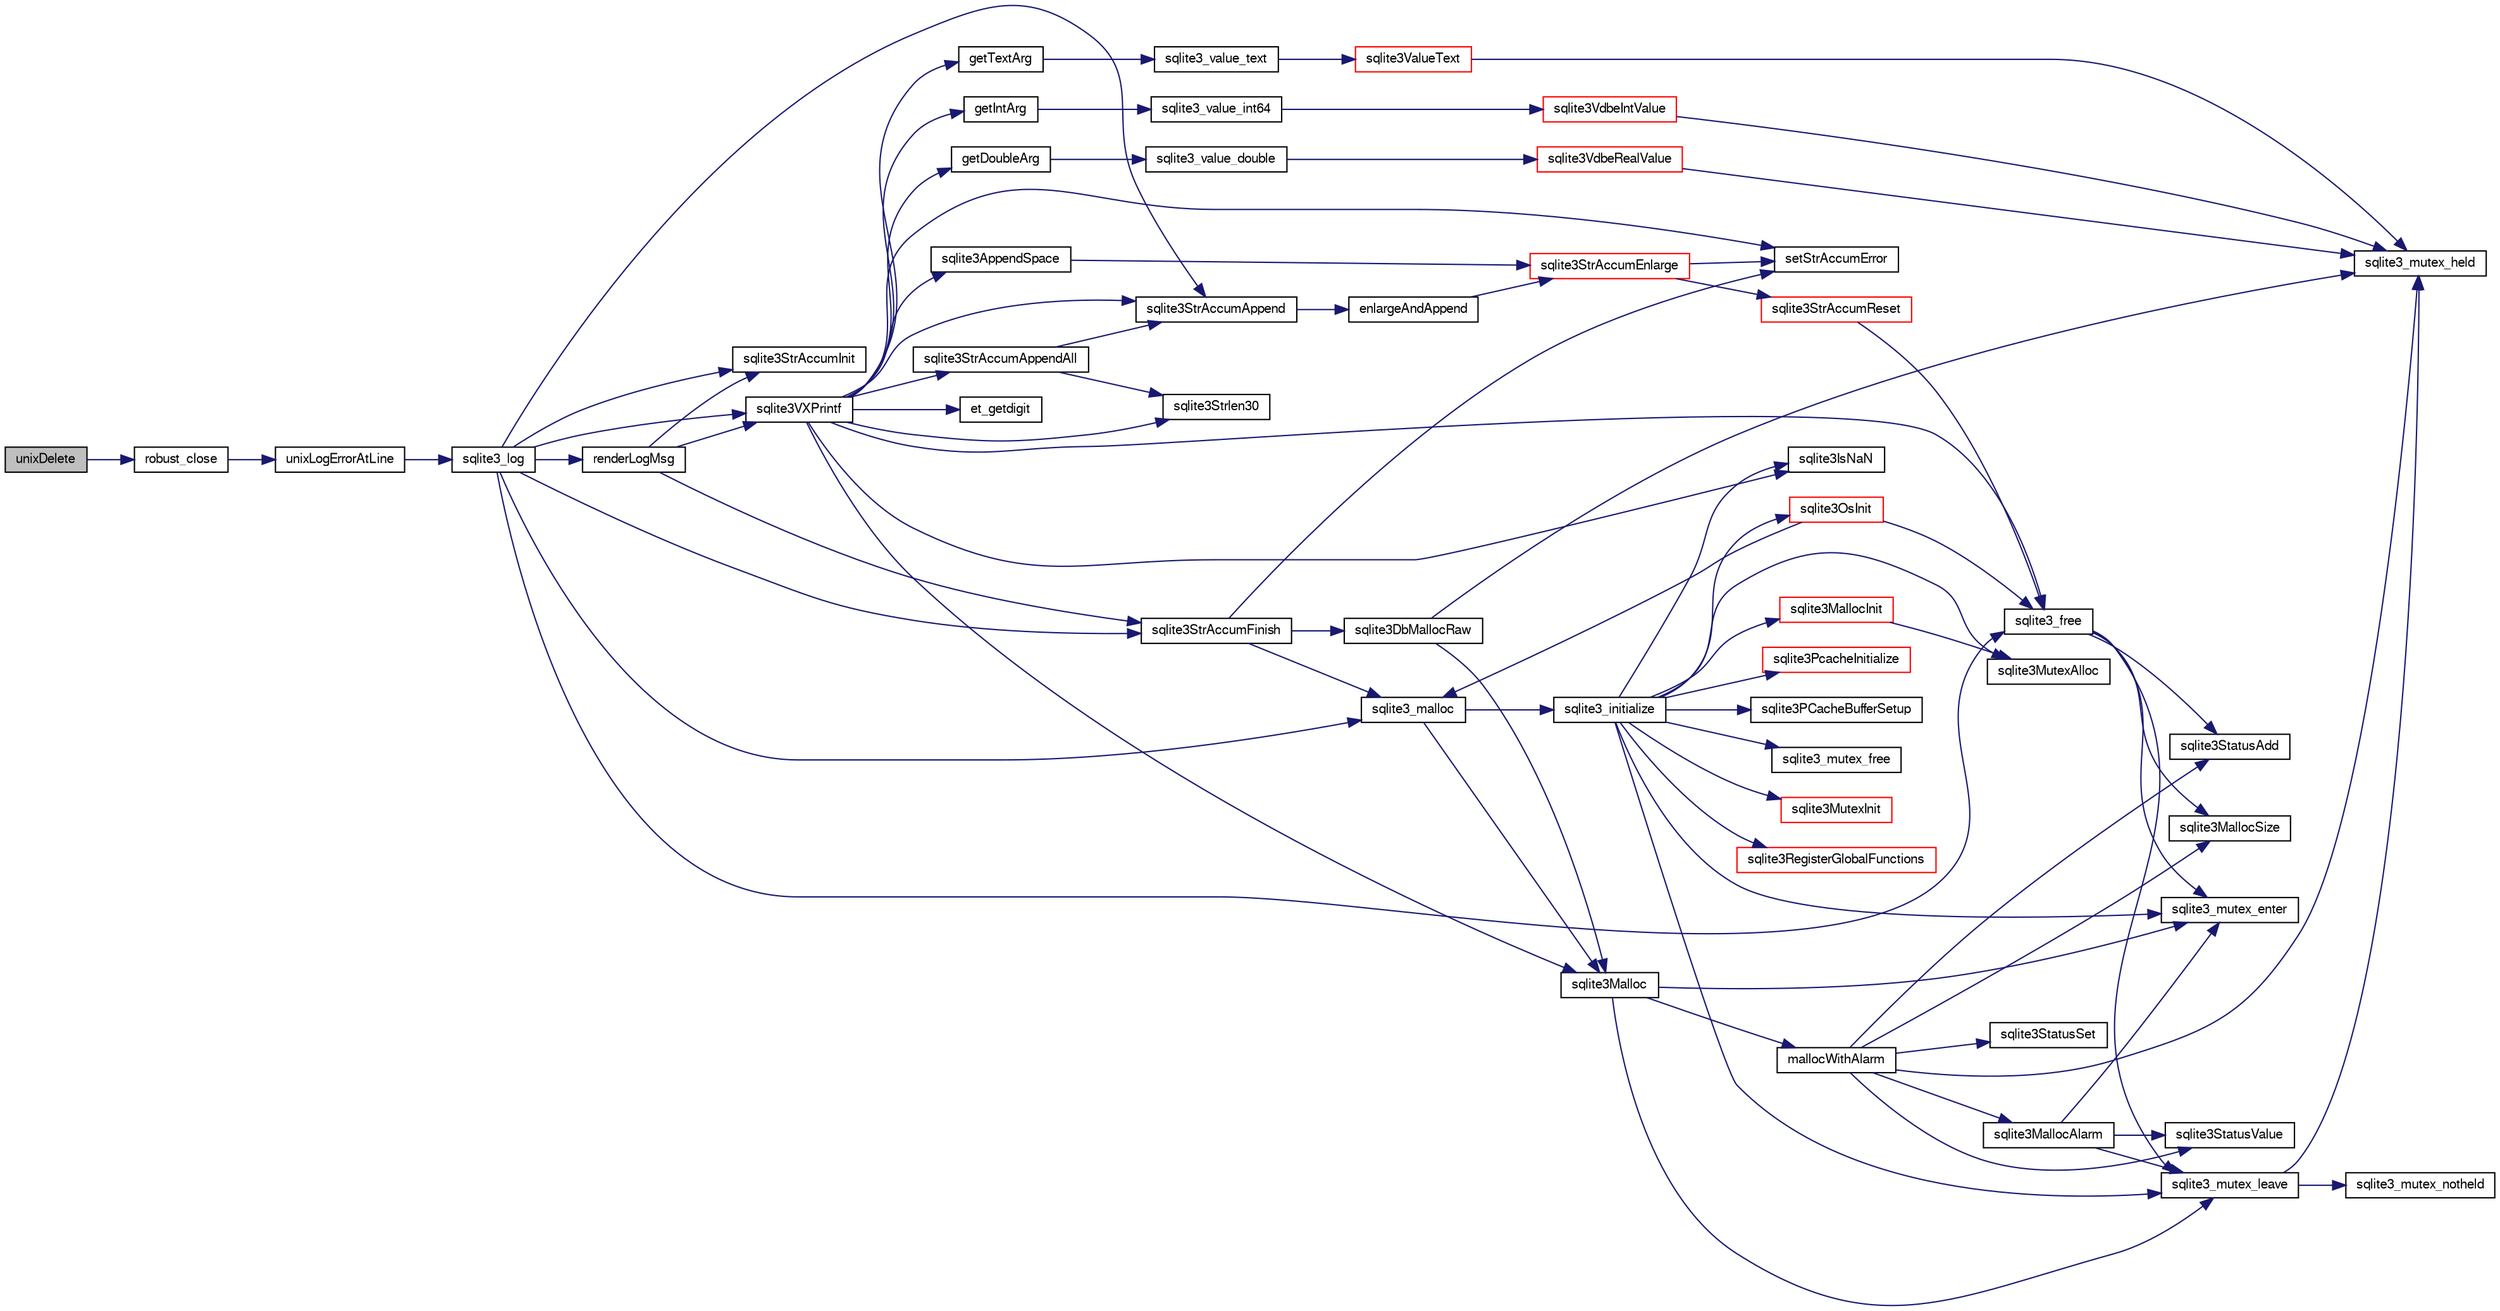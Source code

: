 digraph "unixDelete"
{
  edge [fontname="FreeSans",fontsize="10",labelfontname="FreeSans",labelfontsize="10"];
  node [fontname="FreeSans",fontsize="10",shape=record];
  rankdir="LR";
  Node845686 [label="unixDelete",height=0.2,width=0.4,color="black", fillcolor="grey75", style="filled", fontcolor="black"];
  Node845686 -> Node845687 [color="midnightblue",fontsize="10",style="solid",fontname="FreeSans"];
  Node845687 [label="robust_close",height=0.2,width=0.4,color="black", fillcolor="white", style="filled",URL="$sqlite3_8c.html#abc25d22670649c241bee8c46921988ab"];
  Node845687 -> Node845688 [color="midnightblue",fontsize="10",style="solid",fontname="FreeSans"];
  Node845688 [label="unixLogErrorAtLine",height=0.2,width=0.4,color="black", fillcolor="white", style="filled",URL="$sqlite3_8c.html#a23b4a35445d08fc62ef2d5c3d56c1640"];
  Node845688 -> Node845689 [color="midnightblue",fontsize="10",style="solid",fontname="FreeSans"];
  Node845689 [label="sqlite3_log",height=0.2,width=0.4,color="black", fillcolor="white", style="filled",URL="$sqlite3_8c.html#a298c9699bf9c143662c6b1fec4b2dc3b"];
  Node845689 -> Node845690 [color="midnightblue",fontsize="10",style="solid",fontname="FreeSans"];
  Node845690 [label="renderLogMsg",height=0.2,width=0.4,color="black", fillcolor="white", style="filled",URL="$sqlite3_8c.html#a7a02b43ce0a27bb52085c7f446d115af"];
  Node845690 -> Node845691 [color="midnightblue",fontsize="10",style="solid",fontname="FreeSans"];
  Node845691 [label="sqlite3StrAccumInit",height=0.2,width=0.4,color="black", fillcolor="white", style="filled",URL="$sqlite3_8c.html#aabf95e113b9d54d519cd15a56215f560"];
  Node845690 -> Node845692 [color="midnightblue",fontsize="10",style="solid",fontname="FreeSans"];
  Node845692 [label="sqlite3VXPrintf",height=0.2,width=0.4,color="black", fillcolor="white", style="filled",URL="$sqlite3_8c.html#a63c25806c9bd4a2b76f9a0eb232c6bde"];
  Node845692 -> Node845693 [color="midnightblue",fontsize="10",style="solid",fontname="FreeSans"];
  Node845693 [label="sqlite3StrAccumAppend",height=0.2,width=0.4,color="black", fillcolor="white", style="filled",URL="$sqlite3_8c.html#a56664fa33def33c5a5245b623441d5e0"];
  Node845693 -> Node845694 [color="midnightblue",fontsize="10",style="solid",fontname="FreeSans"];
  Node845694 [label="enlargeAndAppend",height=0.2,width=0.4,color="black", fillcolor="white", style="filled",URL="$sqlite3_8c.html#a25b21e61dc0883d849890eaa8a18088a"];
  Node845694 -> Node845695 [color="midnightblue",fontsize="10",style="solid",fontname="FreeSans"];
  Node845695 [label="sqlite3StrAccumEnlarge",height=0.2,width=0.4,color="red", fillcolor="white", style="filled",URL="$sqlite3_8c.html#a38976500a97c69d65086eeccca82dd96"];
  Node845695 -> Node845696 [color="midnightblue",fontsize="10",style="solid",fontname="FreeSans"];
  Node845696 [label="setStrAccumError",height=0.2,width=0.4,color="black", fillcolor="white", style="filled",URL="$sqlite3_8c.html#a3dc479a1fc8ba1ab8edfe51f8a0b102c"];
  Node845695 -> Node845697 [color="midnightblue",fontsize="10",style="solid",fontname="FreeSans"];
  Node845697 [label="sqlite3StrAccumReset",height=0.2,width=0.4,color="red", fillcolor="white", style="filled",URL="$sqlite3_8c.html#ad7e70f4ec9d2fa3a63a371e2c7c555d8"];
  Node845697 -> Node845704 [color="midnightblue",fontsize="10",style="solid",fontname="FreeSans"];
  Node845704 [label="sqlite3_free",height=0.2,width=0.4,color="black", fillcolor="white", style="filled",URL="$sqlite3_8c.html#a6552349e36a8a691af5487999ab09519"];
  Node845704 -> Node845705 [color="midnightblue",fontsize="10",style="solid",fontname="FreeSans"];
  Node845705 [label="sqlite3_mutex_enter",height=0.2,width=0.4,color="black", fillcolor="white", style="filled",URL="$sqlite3_8c.html#a1c12cde690bd89f104de5cbad12a6bf5"];
  Node845704 -> Node845706 [color="midnightblue",fontsize="10",style="solid",fontname="FreeSans"];
  Node845706 [label="sqlite3StatusAdd",height=0.2,width=0.4,color="black", fillcolor="white", style="filled",URL="$sqlite3_8c.html#afa029f93586aeab4cc85360905dae9cd"];
  Node845704 -> Node845702 [color="midnightblue",fontsize="10",style="solid",fontname="FreeSans"];
  Node845702 [label="sqlite3MallocSize",height=0.2,width=0.4,color="black", fillcolor="white", style="filled",URL="$sqlite3_8c.html#acf5d2a5f35270bafb050bd2def576955"];
  Node845704 -> Node845707 [color="midnightblue",fontsize="10",style="solid",fontname="FreeSans"];
  Node845707 [label="sqlite3_mutex_leave",height=0.2,width=0.4,color="black", fillcolor="white", style="filled",URL="$sqlite3_8c.html#a5838d235601dbd3c1fa993555c6bcc93"];
  Node845707 -> Node845699 [color="midnightblue",fontsize="10",style="solid",fontname="FreeSans"];
  Node845699 [label="sqlite3_mutex_held",height=0.2,width=0.4,color="black", fillcolor="white", style="filled",URL="$sqlite3_8c.html#acf77da68932b6bc163c5e68547ecc3e7"];
  Node845707 -> Node845708 [color="midnightblue",fontsize="10",style="solid",fontname="FreeSans"];
  Node845708 [label="sqlite3_mutex_notheld",height=0.2,width=0.4,color="black", fillcolor="white", style="filled",URL="$sqlite3_8c.html#a83967c837c1c000d3b5adcfaa688f5dc"];
  Node845692 -> Node845965 [color="midnightblue",fontsize="10",style="solid",fontname="FreeSans"];
  Node845965 [label="getIntArg",height=0.2,width=0.4,color="black", fillcolor="white", style="filled",URL="$sqlite3_8c.html#abff258963dbd9205fb299851a64c67be"];
  Node845965 -> Node845849 [color="midnightblue",fontsize="10",style="solid",fontname="FreeSans"];
  Node845849 [label="sqlite3_value_int64",height=0.2,width=0.4,color="black", fillcolor="white", style="filled",URL="$sqlite3_8c.html#ab38d8627f4750672e72712df0b709e0d"];
  Node845849 -> Node845837 [color="midnightblue",fontsize="10",style="solid",fontname="FreeSans"];
  Node845837 [label="sqlite3VdbeIntValue",height=0.2,width=0.4,color="red", fillcolor="white", style="filled",URL="$sqlite3_8c.html#a3dc28e3bfdbecf81633c3697a3aacd45"];
  Node845837 -> Node845699 [color="midnightblue",fontsize="10",style="solid",fontname="FreeSans"];
  Node845692 -> Node845711 [color="midnightblue",fontsize="10",style="solid",fontname="FreeSans"];
  Node845711 [label="sqlite3Malloc",height=0.2,width=0.4,color="black", fillcolor="white", style="filled",URL="$sqlite3_8c.html#a361a2eaa846b1885f123abe46f5d8b2b"];
  Node845711 -> Node845705 [color="midnightblue",fontsize="10",style="solid",fontname="FreeSans"];
  Node845711 -> Node845712 [color="midnightblue",fontsize="10",style="solid",fontname="FreeSans"];
  Node845712 [label="mallocWithAlarm",height=0.2,width=0.4,color="black", fillcolor="white", style="filled",URL="$sqlite3_8c.html#ab070d5cf8e48ec8a6a43cf025d48598b"];
  Node845712 -> Node845699 [color="midnightblue",fontsize="10",style="solid",fontname="FreeSans"];
  Node845712 -> Node845713 [color="midnightblue",fontsize="10",style="solid",fontname="FreeSans"];
  Node845713 [label="sqlite3StatusSet",height=0.2,width=0.4,color="black", fillcolor="white", style="filled",URL="$sqlite3_8c.html#afec7586c01fcb5ea17dc9d7725a589d9"];
  Node845712 -> Node845714 [color="midnightblue",fontsize="10",style="solid",fontname="FreeSans"];
  Node845714 [label="sqlite3StatusValue",height=0.2,width=0.4,color="black", fillcolor="white", style="filled",URL="$sqlite3_8c.html#a30b8ac296c6e200c1fa57708d52c6ef6"];
  Node845712 -> Node845715 [color="midnightblue",fontsize="10",style="solid",fontname="FreeSans"];
  Node845715 [label="sqlite3MallocAlarm",height=0.2,width=0.4,color="black", fillcolor="white", style="filled",URL="$sqlite3_8c.html#ada66988e8471d1198f3219c062377508"];
  Node845715 -> Node845714 [color="midnightblue",fontsize="10",style="solid",fontname="FreeSans"];
  Node845715 -> Node845707 [color="midnightblue",fontsize="10",style="solid",fontname="FreeSans"];
  Node845715 -> Node845705 [color="midnightblue",fontsize="10",style="solid",fontname="FreeSans"];
  Node845712 -> Node845702 [color="midnightblue",fontsize="10",style="solid",fontname="FreeSans"];
  Node845712 -> Node845706 [color="midnightblue",fontsize="10",style="solid",fontname="FreeSans"];
  Node845711 -> Node845707 [color="midnightblue",fontsize="10",style="solid",fontname="FreeSans"];
  Node845692 -> Node845696 [color="midnightblue",fontsize="10",style="solid",fontname="FreeSans"];
  Node845692 -> Node845966 [color="midnightblue",fontsize="10",style="solid",fontname="FreeSans"];
  Node845966 [label="getDoubleArg",height=0.2,width=0.4,color="black", fillcolor="white", style="filled",URL="$sqlite3_8c.html#a1cf25120072c85bd261983b24c12c3d9"];
  Node845966 -> Node845853 [color="midnightblue",fontsize="10",style="solid",fontname="FreeSans"];
  Node845853 [label="sqlite3_value_double",height=0.2,width=0.4,color="black", fillcolor="white", style="filled",URL="$sqlite3_8c.html#a3e50c1a2dd484a8b6911c9d163816b88"];
  Node845853 -> Node845854 [color="midnightblue",fontsize="10",style="solid",fontname="FreeSans"];
  Node845854 [label="sqlite3VdbeRealValue",height=0.2,width=0.4,color="red", fillcolor="white", style="filled",URL="$sqlite3_8c.html#a5bf943a4f9a5516911b3bc610e3d64e0"];
  Node845854 -> Node845699 [color="midnightblue",fontsize="10",style="solid",fontname="FreeSans"];
  Node845692 -> Node845858 [color="midnightblue",fontsize="10",style="solid",fontname="FreeSans"];
  Node845858 [label="sqlite3IsNaN",height=0.2,width=0.4,color="black", fillcolor="white", style="filled",URL="$sqlite3_8c.html#aed4d78203877c3486765ccbc7feebb50"];
  Node845692 -> Node845774 [color="midnightblue",fontsize="10",style="solid",fontname="FreeSans"];
  Node845774 [label="sqlite3Strlen30",height=0.2,width=0.4,color="black", fillcolor="white", style="filled",URL="$sqlite3_8c.html#a3dcd80ba41f1a308193dee74857b62a7"];
  Node845692 -> Node845967 [color="midnightblue",fontsize="10",style="solid",fontname="FreeSans"];
  Node845967 [label="et_getdigit",height=0.2,width=0.4,color="black", fillcolor="white", style="filled",URL="$sqlite3_8c.html#a40c5a308749ad07cc2397a53e081bff0"];
  Node845692 -> Node845968 [color="midnightblue",fontsize="10",style="solid",fontname="FreeSans"];
  Node845968 [label="getTextArg",height=0.2,width=0.4,color="black", fillcolor="white", style="filled",URL="$sqlite3_8c.html#afbb41850423ef20071cefaab0431e04d"];
  Node845968 -> Node845780 [color="midnightblue",fontsize="10",style="solid",fontname="FreeSans"];
  Node845780 [label="sqlite3_value_text",height=0.2,width=0.4,color="black", fillcolor="white", style="filled",URL="$sqlite3_8c.html#aef2ace3239e6dd59c74110faa70f8171"];
  Node845780 -> Node845781 [color="midnightblue",fontsize="10",style="solid",fontname="FreeSans"];
  Node845781 [label="sqlite3ValueText",height=0.2,width=0.4,color="red", fillcolor="white", style="filled",URL="$sqlite3_8c.html#ad567a94e52d1adf81f4857fdba00a59b"];
  Node845781 -> Node845699 [color="midnightblue",fontsize="10",style="solid",fontname="FreeSans"];
  Node845692 -> Node845969 [color="midnightblue",fontsize="10",style="solid",fontname="FreeSans"];
  Node845969 [label="sqlite3StrAccumAppendAll",height=0.2,width=0.4,color="black", fillcolor="white", style="filled",URL="$sqlite3_8c.html#acaf8f3e4f99a3c3a4a77e9c987547289"];
  Node845969 -> Node845693 [color="midnightblue",fontsize="10",style="solid",fontname="FreeSans"];
  Node845969 -> Node845774 [color="midnightblue",fontsize="10",style="solid",fontname="FreeSans"];
  Node845692 -> Node845970 [color="midnightblue",fontsize="10",style="solid",fontname="FreeSans"];
  Node845970 [label="sqlite3AppendSpace",height=0.2,width=0.4,color="black", fillcolor="white", style="filled",URL="$sqlite3_8c.html#aefd38a5afc0020d4a93855c3ee7c63a8"];
  Node845970 -> Node845695 [color="midnightblue",fontsize="10",style="solid",fontname="FreeSans"];
  Node845692 -> Node845704 [color="midnightblue",fontsize="10",style="solid",fontname="FreeSans"];
  Node845690 -> Node845801 [color="midnightblue",fontsize="10",style="solid",fontname="FreeSans"];
  Node845801 [label="sqlite3StrAccumFinish",height=0.2,width=0.4,color="black", fillcolor="white", style="filled",URL="$sqlite3_8c.html#adb7f26b10ac1b847db6f000ef4c2e2ba"];
  Node845801 -> Node845710 [color="midnightblue",fontsize="10",style="solid",fontname="FreeSans"];
  Node845710 [label="sqlite3DbMallocRaw",height=0.2,width=0.4,color="black", fillcolor="white", style="filled",URL="$sqlite3_8c.html#abbe8be0cf7175e11ddc3e2218fad924e"];
  Node845710 -> Node845699 [color="midnightblue",fontsize="10",style="solid",fontname="FreeSans"];
  Node845710 -> Node845711 [color="midnightblue",fontsize="10",style="solid",fontname="FreeSans"];
  Node845801 -> Node845776 [color="midnightblue",fontsize="10",style="solid",fontname="FreeSans"];
  Node845776 [label="sqlite3_malloc",height=0.2,width=0.4,color="black", fillcolor="white", style="filled",URL="$sqlite3_8c.html#ac79dba55fc32b6a840cf5a9769bce7cd"];
  Node845776 -> Node845717 [color="midnightblue",fontsize="10",style="solid",fontname="FreeSans"];
  Node845717 [label="sqlite3_initialize",height=0.2,width=0.4,color="black", fillcolor="white", style="filled",URL="$sqlite3_8c.html#ab0c0ee2d5d4cf8b28e9572296a8861df"];
  Node845717 -> Node845718 [color="midnightblue",fontsize="10",style="solid",fontname="FreeSans"];
  Node845718 [label="sqlite3MutexInit",height=0.2,width=0.4,color="red", fillcolor="white", style="filled",URL="$sqlite3_8c.html#a7906afcdd1cdb3d0007eb932398a1158"];
  Node845717 -> Node845736 [color="midnightblue",fontsize="10",style="solid",fontname="FreeSans"];
  Node845736 [label="sqlite3MutexAlloc",height=0.2,width=0.4,color="black", fillcolor="white", style="filled",URL="$sqlite3_8c.html#a0e3f432ee581f6876b590e7ad7e84e19"];
  Node845717 -> Node845705 [color="midnightblue",fontsize="10",style="solid",fontname="FreeSans"];
  Node845717 -> Node845737 [color="midnightblue",fontsize="10",style="solid",fontname="FreeSans"];
  Node845737 [label="sqlite3MallocInit",height=0.2,width=0.4,color="red", fillcolor="white", style="filled",URL="$sqlite3_8c.html#a9e06f9e7cad0d83ce80ab493c9533552"];
  Node845737 -> Node845736 [color="midnightblue",fontsize="10",style="solid",fontname="FreeSans"];
  Node845717 -> Node845707 [color="midnightblue",fontsize="10",style="solid",fontname="FreeSans"];
  Node845717 -> Node845777 [color="midnightblue",fontsize="10",style="solid",fontname="FreeSans"];
  Node845777 [label="sqlite3RegisterGlobalFunctions",height=0.2,width=0.4,color="red", fillcolor="white", style="filled",URL="$sqlite3_8c.html#a9f75bd111010f29e1b8d74344473c4ec"];
  Node845717 -> Node845958 [color="midnightblue",fontsize="10",style="solid",fontname="FreeSans"];
  Node845958 [label="sqlite3PcacheInitialize",height=0.2,width=0.4,color="red", fillcolor="white", style="filled",URL="$sqlite3_8c.html#a2902c61ddc88bea002c4d69fe4052b1f"];
  Node845717 -> Node845959 [color="midnightblue",fontsize="10",style="solid",fontname="FreeSans"];
  Node845959 [label="sqlite3OsInit",height=0.2,width=0.4,color="red", fillcolor="white", style="filled",URL="$sqlite3_8c.html#afeaa886fe1ca086a30fd278b1d069762"];
  Node845959 -> Node845776 [color="midnightblue",fontsize="10",style="solid",fontname="FreeSans"];
  Node845959 -> Node845704 [color="midnightblue",fontsize="10",style="solid",fontname="FreeSans"];
  Node845717 -> Node845963 [color="midnightblue",fontsize="10",style="solid",fontname="FreeSans"];
  Node845963 [label="sqlite3PCacheBufferSetup",height=0.2,width=0.4,color="black", fillcolor="white", style="filled",URL="$sqlite3_8c.html#ad18a1eebefdfbc4254f473f7b0101937"];
  Node845717 -> Node845964 [color="midnightblue",fontsize="10",style="solid",fontname="FreeSans"];
  Node845964 [label="sqlite3_mutex_free",height=0.2,width=0.4,color="black", fillcolor="white", style="filled",URL="$sqlite3_8c.html#a2db2e72e08f6873afa9c61b0ec726fec"];
  Node845717 -> Node845858 [color="midnightblue",fontsize="10",style="solid",fontname="FreeSans"];
  Node845776 -> Node845711 [color="midnightblue",fontsize="10",style="solid",fontname="FreeSans"];
  Node845801 -> Node845696 [color="midnightblue",fontsize="10",style="solid",fontname="FreeSans"];
  Node845689 -> Node845691 [color="midnightblue",fontsize="10",style="solid",fontname="FreeSans"];
  Node845689 -> Node845692 [color="midnightblue",fontsize="10",style="solid",fontname="FreeSans"];
  Node845689 -> Node845801 [color="midnightblue",fontsize="10",style="solid",fontname="FreeSans"];
  Node845689 -> Node845776 [color="midnightblue",fontsize="10",style="solid",fontname="FreeSans"];
  Node845689 -> Node845704 [color="midnightblue",fontsize="10",style="solid",fontname="FreeSans"];
  Node845689 -> Node845693 [color="midnightblue",fontsize="10",style="solid",fontname="FreeSans"];
}
